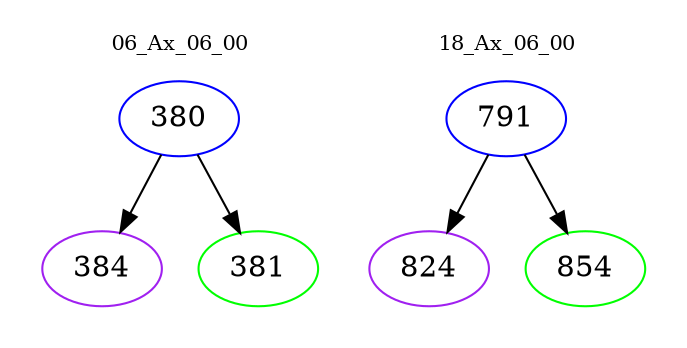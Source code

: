digraph{
subgraph cluster_0 {
color = white
label = "06_Ax_06_00";
fontsize=10;
T0_380 [label="380", color="blue"]
T0_380 -> T0_384 [color="black"]
T0_384 [label="384", color="purple"]
T0_380 -> T0_381 [color="black"]
T0_381 [label="381", color="green"]
}
subgraph cluster_1 {
color = white
label = "18_Ax_06_00";
fontsize=10;
T1_791 [label="791", color="blue"]
T1_791 -> T1_824 [color="black"]
T1_824 [label="824", color="purple"]
T1_791 -> T1_854 [color="black"]
T1_854 [label="854", color="green"]
}
}
